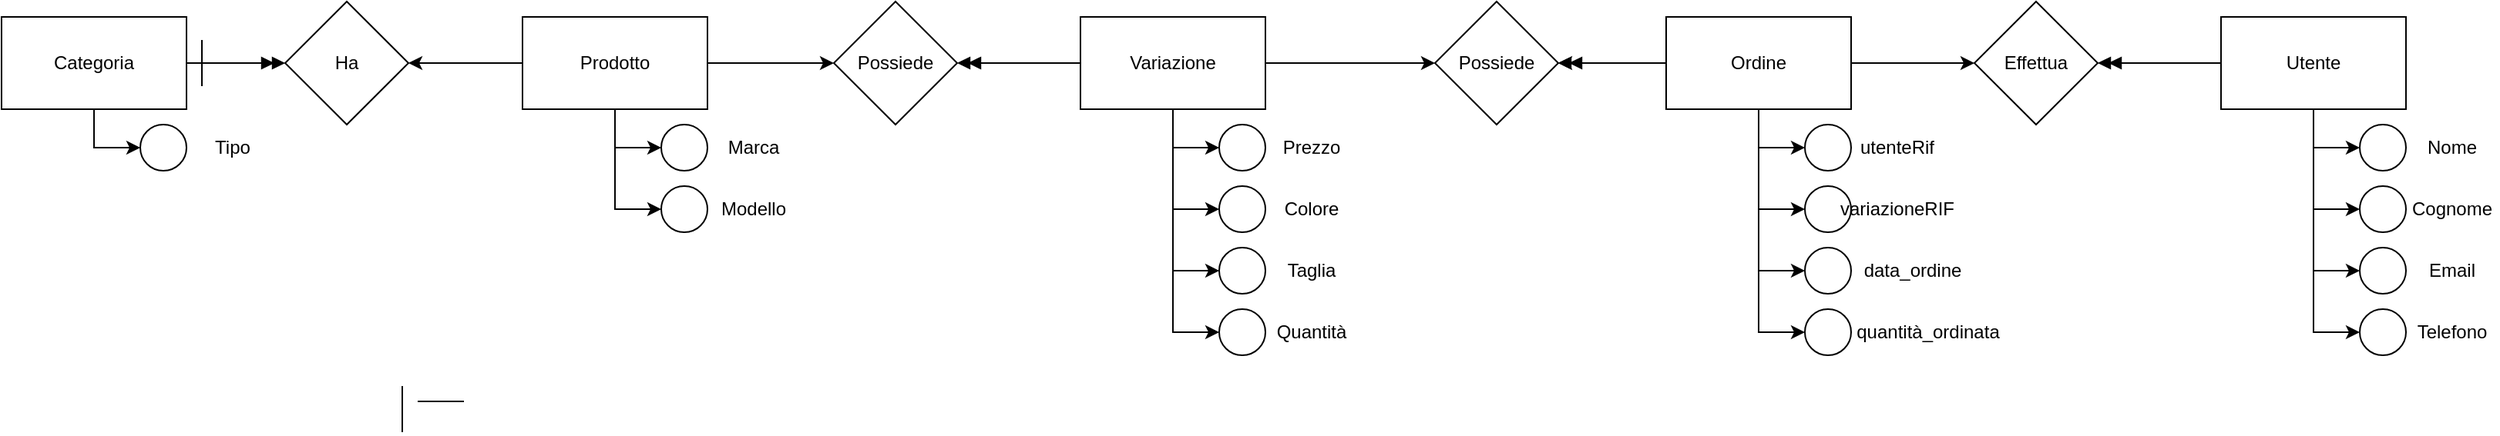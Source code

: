 <mxfile version="23.1.5" type="device">
  <diagram name="Pagina-1" id="hBBgbmG2n7hILI5nThJH">
    <mxGraphModel dx="1036" dy="614" grid="1" gridSize="10" guides="1" tooltips="1" connect="1" arrows="1" fold="1" page="1" pageScale="1" pageWidth="827" pageHeight="1169" math="0" shadow="0">
      <root>
        <mxCell id="0" />
        <mxCell id="1" parent="0" />
        <mxCell id="NWMyBPyeA5pHxs2S6g5t-6" style="edgeStyle=orthogonalEdgeStyle;rounded=0;orthogonalLoop=1;jettySize=auto;html=1;exitX=0.5;exitY=1;exitDx=0;exitDy=0;entryX=0;entryY=0.5;entryDx=0;entryDy=0;" parent="1" source="NWMyBPyeA5pHxs2S6g5t-1" target="NWMyBPyeA5pHxs2S6g5t-3" edge="1">
          <mxGeometry relative="1" as="geometry" />
        </mxCell>
        <mxCell id="NWMyBPyeA5pHxs2S6g5t-63" style="edgeStyle=orthogonalEdgeStyle;rounded=0;orthogonalLoop=1;jettySize=auto;html=1;exitX=0;exitY=0.5;exitDx=0;exitDy=0;entryX=1;entryY=0.5;entryDx=0;entryDy=0;" parent="1" source="NWMyBPyeA5pHxs2S6g5t-1" target="NWMyBPyeA5pHxs2S6g5t-61" edge="1">
          <mxGeometry relative="1" as="geometry" />
        </mxCell>
        <mxCell id="NWMyBPyeA5pHxs2S6g5t-88" style="edgeStyle=orthogonalEdgeStyle;rounded=0;orthogonalLoop=1;jettySize=auto;html=1;exitX=1;exitY=0.5;exitDx=0;exitDy=0;entryX=0;entryY=0.5;entryDx=0;entryDy=0;" parent="1" source="NWMyBPyeA5pHxs2S6g5t-1" target="NWMyBPyeA5pHxs2S6g5t-87" edge="1">
          <mxGeometry relative="1" as="geometry" />
        </mxCell>
        <mxCell id="NWMyBPyeA5pHxs2S6g5t-1" value="Prodotto" style="rounded=0;whiteSpace=wrap;html=1;" parent="1" vertex="1">
          <mxGeometry x="388" y="130" width="120" height="60" as="geometry" />
        </mxCell>
        <mxCell id="NWMyBPyeA5pHxs2S6g5t-2" value="" style="ellipse;whiteSpace=wrap;html=1;aspect=fixed;" parent="1" vertex="1">
          <mxGeometry x="478" y="200" width="30" height="30" as="geometry" />
        </mxCell>
        <mxCell id="NWMyBPyeA5pHxs2S6g5t-3" value="" style="ellipse;whiteSpace=wrap;html=1;aspect=fixed;" parent="1" vertex="1">
          <mxGeometry x="478" y="240" width="30" height="30" as="geometry" />
        </mxCell>
        <mxCell id="NWMyBPyeA5pHxs2S6g5t-9" value="" style="endArrow=classic;html=1;rounded=0;exitX=0.5;exitY=1;exitDx=0;exitDy=0;entryX=0;entryY=0.5;entryDx=0;entryDy=0;" parent="1" source="NWMyBPyeA5pHxs2S6g5t-1" target="NWMyBPyeA5pHxs2S6g5t-2" edge="1">
          <mxGeometry width="50" height="50" relative="1" as="geometry">
            <mxPoint x="424" y="340" as="sourcePoint" />
            <mxPoint x="474" y="290" as="targetPoint" />
            <Array as="points">
              <mxPoint x="448" y="215" />
            </Array>
          </mxGeometry>
        </mxCell>
        <mxCell id="NWMyBPyeA5pHxs2S6g5t-12" value="Marca" style="text;html=1;align=center;verticalAlign=middle;whiteSpace=wrap;rounded=0;" parent="1" vertex="1">
          <mxGeometry x="508" y="200" width="60" height="30" as="geometry" />
        </mxCell>
        <mxCell id="NWMyBPyeA5pHxs2S6g5t-13" value="Modello" style="text;html=1;align=center;verticalAlign=middle;whiteSpace=wrap;rounded=0;" parent="1" vertex="1">
          <mxGeometry x="508" y="240" width="60" height="30" as="geometry" />
        </mxCell>
        <mxCell id="NWMyBPyeA5pHxs2S6g5t-16" style="edgeStyle=orthogonalEdgeStyle;rounded=0;orthogonalLoop=1;jettySize=auto;html=1;exitX=0.5;exitY=1;exitDx=0;exitDy=0;entryX=0;entryY=0.5;entryDx=0;entryDy=0;" parent="1" source="NWMyBPyeA5pHxs2S6g5t-19" target="NWMyBPyeA5pHxs2S6g5t-21" edge="1">
          <mxGeometry relative="1" as="geometry" />
        </mxCell>
        <mxCell id="NWMyBPyeA5pHxs2S6g5t-17" style="edgeStyle=orthogonalEdgeStyle;rounded=0;orthogonalLoop=1;jettySize=auto;html=1;exitX=0.5;exitY=1;exitDx=0;exitDy=0;entryX=0;entryY=0.5;entryDx=0;entryDy=0;" parent="1" source="NWMyBPyeA5pHxs2S6g5t-19" target="NWMyBPyeA5pHxs2S6g5t-22" edge="1">
          <mxGeometry relative="1" as="geometry" />
        </mxCell>
        <mxCell id="NWMyBPyeA5pHxs2S6g5t-18" style="edgeStyle=orthogonalEdgeStyle;rounded=0;orthogonalLoop=1;jettySize=auto;html=1;entryX=0;entryY=0.5;entryDx=0;entryDy=0;" parent="1" source="NWMyBPyeA5pHxs2S6g5t-19" target="NWMyBPyeA5pHxs2S6g5t-23" edge="1">
          <mxGeometry relative="1" as="geometry" />
        </mxCell>
        <mxCell id="NWMyBPyeA5pHxs2S6g5t-69" style="edgeStyle=orthogonalEdgeStyle;rounded=0;orthogonalLoop=1;jettySize=auto;html=1;exitX=0;exitY=0.5;exitDx=0;exitDy=0;entryX=1;entryY=0.5;entryDx=0;entryDy=0;" parent="1" source="NWMyBPyeA5pHxs2S6g5t-19" target="NWMyBPyeA5pHxs2S6g5t-67" edge="1">
          <mxGeometry relative="1" as="geometry" />
        </mxCell>
        <mxCell id="NWMyBPyeA5pHxs2S6g5t-70" value="" style="edgeStyle=orthogonalEdgeStyle;rounded=0;orthogonalLoop=1;jettySize=auto;html=1;endArrow=doubleBlock;endFill=1;" parent="1" source="NWMyBPyeA5pHxs2S6g5t-19" target="NWMyBPyeA5pHxs2S6g5t-67" edge="1">
          <mxGeometry relative="1" as="geometry" />
        </mxCell>
        <mxCell id="NWMyBPyeA5pHxs2S6g5t-72" style="edgeStyle=orthogonalEdgeStyle;rounded=0;orthogonalLoop=1;jettySize=auto;html=1;exitX=1;exitY=0.5;exitDx=0;exitDy=0;entryX=0;entryY=0.5;entryDx=0;entryDy=0;" parent="1" source="NWMyBPyeA5pHxs2S6g5t-19" target="NWMyBPyeA5pHxs2S6g5t-71" edge="1">
          <mxGeometry relative="1" as="geometry" />
        </mxCell>
        <mxCell id="NWMyBPyeA5pHxs2S6g5t-19" value="Ordine" style="rounded=0;whiteSpace=wrap;html=1;" parent="1" vertex="1">
          <mxGeometry x="1130" y="130" width="120" height="60" as="geometry" />
        </mxCell>
        <mxCell id="NWMyBPyeA5pHxs2S6g5t-20" value="" style="ellipse;whiteSpace=wrap;html=1;aspect=fixed;" parent="1" vertex="1">
          <mxGeometry x="1220" y="200" width="30" height="30" as="geometry" />
        </mxCell>
        <mxCell id="NWMyBPyeA5pHxs2S6g5t-21" value="" style="ellipse;whiteSpace=wrap;html=1;aspect=fixed;" parent="1" vertex="1">
          <mxGeometry x="1220" y="240" width="30" height="30" as="geometry" />
        </mxCell>
        <mxCell id="NWMyBPyeA5pHxs2S6g5t-22" value="" style="ellipse;whiteSpace=wrap;html=1;aspect=fixed;" parent="1" vertex="1">
          <mxGeometry x="1220" y="280" width="30" height="30" as="geometry" />
        </mxCell>
        <mxCell id="NWMyBPyeA5pHxs2S6g5t-23" value="" style="ellipse;whiteSpace=wrap;html=1;aspect=fixed;" parent="1" vertex="1">
          <mxGeometry x="1220" y="320" width="30" height="30" as="geometry" />
        </mxCell>
        <mxCell id="NWMyBPyeA5pHxs2S6g5t-24" value="" style="endArrow=classic;html=1;rounded=0;exitX=0.5;exitY=1;exitDx=0;exitDy=0;entryX=0;entryY=0.5;entryDx=0;entryDy=0;" parent="1" source="NWMyBPyeA5pHxs2S6g5t-19" target="NWMyBPyeA5pHxs2S6g5t-20" edge="1">
          <mxGeometry width="50" height="50" relative="1" as="geometry">
            <mxPoint x="1166" y="340" as="sourcePoint" />
            <mxPoint x="1216" y="290" as="targetPoint" />
            <Array as="points">
              <mxPoint x="1190" y="215" />
            </Array>
          </mxGeometry>
        </mxCell>
        <mxCell id="NWMyBPyeA5pHxs2S6g5t-25" value="utenteRif" style="text;html=1;align=center;verticalAlign=middle;whiteSpace=wrap;rounded=0;" parent="1" vertex="1">
          <mxGeometry x="1250" y="200" width="60" height="30" as="geometry" />
        </mxCell>
        <mxCell id="NWMyBPyeA5pHxs2S6g5t-26" value="variazioneRIF" style="text;html=1;align=center;verticalAlign=middle;whiteSpace=wrap;rounded=0;" parent="1" vertex="1">
          <mxGeometry x="1250" y="240" width="60" height="30" as="geometry" />
        </mxCell>
        <mxCell id="NWMyBPyeA5pHxs2S6g5t-27" value="data_ordine" style="text;html=1;align=center;verticalAlign=middle;whiteSpace=wrap;rounded=0;" parent="1" vertex="1">
          <mxGeometry x="1260" y="280" width="60" height="30" as="geometry" />
        </mxCell>
        <mxCell id="NWMyBPyeA5pHxs2S6g5t-28" value="quantità_ordinata" style="text;html=1;align=center;verticalAlign=middle;whiteSpace=wrap;rounded=0;" parent="1" vertex="1">
          <mxGeometry x="1270" y="320" width="60" height="30" as="geometry" />
        </mxCell>
        <mxCell id="NWMyBPyeA5pHxs2S6g5t-29" style="edgeStyle=orthogonalEdgeStyle;rounded=0;orthogonalLoop=1;jettySize=auto;html=1;exitX=0.5;exitY=1;exitDx=0;exitDy=0;entryX=0;entryY=0.5;entryDx=0;entryDy=0;" parent="1" source="NWMyBPyeA5pHxs2S6g5t-32" target="NWMyBPyeA5pHxs2S6g5t-34" edge="1">
          <mxGeometry relative="1" as="geometry" />
        </mxCell>
        <mxCell id="NWMyBPyeA5pHxs2S6g5t-30" style="edgeStyle=orthogonalEdgeStyle;rounded=0;orthogonalLoop=1;jettySize=auto;html=1;exitX=0.5;exitY=1;exitDx=0;exitDy=0;entryX=0;entryY=0.5;entryDx=0;entryDy=0;" parent="1" source="NWMyBPyeA5pHxs2S6g5t-32" target="NWMyBPyeA5pHxs2S6g5t-35" edge="1">
          <mxGeometry relative="1" as="geometry" />
        </mxCell>
        <mxCell id="NWMyBPyeA5pHxs2S6g5t-31" style="edgeStyle=orthogonalEdgeStyle;rounded=0;orthogonalLoop=1;jettySize=auto;html=1;entryX=0;entryY=0.5;entryDx=0;entryDy=0;" parent="1" source="NWMyBPyeA5pHxs2S6g5t-32" target="NWMyBPyeA5pHxs2S6g5t-36" edge="1">
          <mxGeometry relative="1" as="geometry" />
        </mxCell>
        <mxCell id="NWMyBPyeA5pHxs2S6g5t-73" style="edgeStyle=orthogonalEdgeStyle;rounded=0;orthogonalLoop=1;jettySize=auto;html=1;exitX=0;exitY=0.5;exitDx=0;exitDy=0;entryX=1;entryY=0.5;entryDx=0;entryDy=0;endArrow=doubleBlock;endFill=1;" parent="1" source="NWMyBPyeA5pHxs2S6g5t-32" target="NWMyBPyeA5pHxs2S6g5t-71" edge="1">
          <mxGeometry relative="1" as="geometry" />
        </mxCell>
        <mxCell id="NWMyBPyeA5pHxs2S6g5t-32" value="Utente" style="rounded=0;whiteSpace=wrap;html=1;" parent="1" vertex="1">
          <mxGeometry x="1490" y="130" width="120" height="60" as="geometry" />
        </mxCell>
        <mxCell id="NWMyBPyeA5pHxs2S6g5t-33" value="" style="ellipse;whiteSpace=wrap;html=1;aspect=fixed;" parent="1" vertex="1">
          <mxGeometry x="1580" y="200" width="30" height="30" as="geometry" />
        </mxCell>
        <mxCell id="NWMyBPyeA5pHxs2S6g5t-34" value="" style="ellipse;whiteSpace=wrap;html=1;aspect=fixed;" parent="1" vertex="1">
          <mxGeometry x="1580" y="240" width="30" height="30" as="geometry" />
        </mxCell>
        <mxCell id="NWMyBPyeA5pHxs2S6g5t-35" value="" style="ellipse;whiteSpace=wrap;html=1;aspect=fixed;" parent="1" vertex="1">
          <mxGeometry x="1580" y="280" width="30" height="30" as="geometry" />
        </mxCell>
        <mxCell id="NWMyBPyeA5pHxs2S6g5t-36" value="" style="ellipse;whiteSpace=wrap;html=1;aspect=fixed;" parent="1" vertex="1">
          <mxGeometry x="1580" y="320" width="30" height="30" as="geometry" />
        </mxCell>
        <mxCell id="NWMyBPyeA5pHxs2S6g5t-37" value="" style="endArrow=classic;html=1;rounded=0;exitX=0.5;exitY=1;exitDx=0;exitDy=0;entryX=0;entryY=0.5;entryDx=0;entryDy=0;" parent="1" source="NWMyBPyeA5pHxs2S6g5t-32" target="NWMyBPyeA5pHxs2S6g5t-33" edge="1">
          <mxGeometry width="50" height="50" relative="1" as="geometry">
            <mxPoint x="1526" y="340" as="sourcePoint" />
            <mxPoint x="1576" y="290" as="targetPoint" />
            <Array as="points">
              <mxPoint x="1550" y="215" />
            </Array>
          </mxGeometry>
        </mxCell>
        <mxCell id="NWMyBPyeA5pHxs2S6g5t-38" value="Nome" style="text;html=1;align=center;verticalAlign=middle;whiteSpace=wrap;rounded=0;" parent="1" vertex="1">
          <mxGeometry x="1610" y="200" width="60" height="30" as="geometry" />
        </mxCell>
        <mxCell id="NWMyBPyeA5pHxs2S6g5t-39" value="Cognome" style="text;html=1;align=center;verticalAlign=middle;whiteSpace=wrap;rounded=0;" parent="1" vertex="1">
          <mxGeometry x="1610" y="240" width="60" height="30" as="geometry" />
        </mxCell>
        <mxCell id="NWMyBPyeA5pHxs2S6g5t-40" value="Email" style="text;html=1;align=center;verticalAlign=middle;whiteSpace=wrap;rounded=0;" parent="1" vertex="1">
          <mxGeometry x="1610" y="280" width="60" height="30" as="geometry" />
        </mxCell>
        <mxCell id="NWMyBPyeA5pHxs2S6g5t-41" value="Telefono" style="text;html=1;align=center;verticalAlign=middle;whiteSpace=wrap;rounded=0;" parent="1" vertex="1">
          <mxGeometry x="1610" y="320" width="60" height="30" as="geometry" />
        </mxCell>
        <mxCell id="NWMyBPyeA5pHxs2S6g5t-62" style="edgeStyle=orthogonalEdgeStyle;rounded=0;orthogonalLoop=1;jettySize=auto;html=1;exitX=1;exitY=0.5;exitDx=0;exitDy=0;entryX=0;entryY=0.5;entryDx=0;entryDy=0;endArrow=doubleBlock;endFill=1;" parent="1" source="NWMyBPyeA5pHxs2S6g5t-49" target="NWMyBPyeA5pHxs2S6g5t-61" edge="1">
          <mxGeometry relative="1" as="geometry" />
        </mxCell>
        <mxCell id="NWMyBPyeA5pHxs2S6g5t-49" value="Categoria" style="rounded=0;whiteSpace=wrap;html=1;" parent="1" vertex="1">
          <mxGeometry x="50" y="130" width="120" height="60" as="geometry" />
        </mxCell>
        <mxCell id="NWMyBPyeA5pHxs2S6g5t-50" value="" style="ellipse;whiteSpace=wrap;html=1;aspect=fixed;" parent="1" vertex="1">
          <mxGeometry x="140" y="200" width="30" height="30" as="geometry" />
        </mxCell>
        <mxCell id="NWMyBPyeA5pHxs2S6g5t-54" value="" style="endArrow=classic;html=1;rounded=0;exitX=0.5;exitY=1;exitDx=0;exitDy=0;entryX=0;entryY=0.5;entryDx=0;entryDy=0;" parent="1" source="NWMyBPyeA5pHxs2S6g5t-49" target="NWMyBPyeA5pHxs2S6g5t-50" edge="1">
          <mxGeometry width="50" height="50" relative="1" as="geometry">
            <mxPoint x="86" y="340" as="sourcePoint" />
            <mxPoint x="136" y="290" as="targetPoint" />
            <Array as="points">
              <mxPoint x="110" y="215" />
            </Array>
          </mxGeometry>
        </mxCell>
        <mxCell id="NWMyBPyeA5pHxs2S6g5t-55" value="Tipo" style="text;html=1;align=center;verticalAlign=middle;whiteSpace=wrap;rounded=0;" parent="1" vertex="1">
          <mxGeometry x="170" y="200" width="60" height="30" as="geometry" />
        </mxCell>
        <mxCell id="NWMyBPyeA5pHxs2S6g5t-61" value="Ha" style="rhombus;whiteSpace=wrap;html=1;" parent="1" vertex="1">
          <mxGeometry x="234" y="120" width="80" height="80" as="geometry" />
        </mxCell>
        <mxCell id="NWMyBPyeA5pHxs2S6g5t-64" value="" style="endArrow=none;html=1;rounded=0;" parent="1" edge="1">
          <mxGeometry width="50" height="50" relative="1" as="geometry">
            <mxPoint x="310" y="400" as="sourcePoint" />
            <mxPoint x="310" y="370" as="targetPoint" />
          </mxGeometry>
        </mxCell>
        <mxCell id="NWMyBPyeA5pHxs2S6g5t-65" value="" style="endArrow=none;html=1;rounded=0;" parent="1" edge="1">
          <mxGeometry width="50" height="50" relative="1" as="geometry">
            <mxPoint x="350" y="380" as="sourcePoint" />
            <mxPoint x="320" y="380" as="targetPoint" />
          </mxGeometry>
        </mxCell>
        <mxCell id="NWMyBPyeA5pHxs2S6g5t-66" value="" style="endArrow=none;html=1;rounded=0;" parent="1" edge="1">
          <mxGeometry width="50" height="50" relative="1" as="geometry">
            <mxPoint x="180" y="175" as="sourcePoint" />
            <mxPoint x="180" y="145" as="targetPoint" />
          </mxGeometry>
        </mxCell>
        <mxCell id="NWMyBPyeA5pHxs2S6g5t-67" value="Possiede" style="rhombus;whiteSpace=wrap;html=1;" parent="1" vertex="1">
          <mxGeometry x="980" y="120" width="80" height="80" as="geometry" />
        </mxCell>
        <mxCell id="NWMyBPyeA5pHxs2S6g5t-71" value="Effettua" style="rhombus;whiteSpace=wrap;html=1;" parent="1" vertex="1">
          <mxGeometry x="1330" y="120" width="80" height="80" as="geometry" />
        </mxCell>
        <mxCell id="NWMyBPyeA5pHxs2S6g5t-74" style="edgeStyle=orthogonalEdgeStyle;rounded=0;orthogonalLoop=1;jettySize=auto;html=1;exitX=0.5;exitY=1;exitDx=0;exitDy=0;entryX=0;entryY=0.5;entryDx=0;entryDy=0;" parent="1" source="NWMyBPyeA5pHxs2S6g5t-77" target="NWMyBPyeA5pHxs2S6g5t-79" edge="1">
          <mxGeometry relative="1" as="geometry" />
        </mxCell>
        <mxCell id="NWMyBPyeA5pHxs2S6g5t-75" style="edgeStyle=orthogonalEdgeStyle;rounded=0;orthogonalLoop=1;jettySize=auto;html=1;exitX=0.5;exitY=1;exitDx=0;exitDy=0;entryX=0;entryY=0.5;entryDx=0;entryDy=0;" parent="1" source="NWMyBPyeA5pHxs2S6g5t-77" target="NWMyBPyeA5pHxs2S6g5t-80" edge="1">
          <mxGeometry relative="1" as="geometry" />
        </mxCell>
        <mxCell id="NWMyBPyeA5pHxs2S6g5t-76" style="edgeStyle=orthogonalEdgeStyle;rounded=0;orthogonalLoop=1;jettySize=auto;html=1;entryX=0;entryY=0.5;entryDx=0;entryDy=0;" parent="1" source="NWMyBPyeA5pHxs2S6g5t-77" target="NWMyBPyeA5pHxs2S6g5t-81" edge="1">
          <mxGeometry relative="1" as="geometry" />
        </mxCell>
        <mxCell id="NWMyBPyeA5pHxs2S6g5t-89" style="edgeStyle=orthogonalEdgeStyle;rounded=0;orthogonalLoop=1;jettySize=auto;html=1;exitX=0;exitY=0.5;exitDx=0;exitDy=0;entryX=1;entryY=0.5;entryDx=0;entryDy=0;endArrow=doubleBlock;endFill=1;" parent="1" source="NWMyBPyeA5pHxs2S6g5t-77" target="NWMyBPyeA5pHxs2S6g5t-87" edge="1">
          <mxGeometry relative="1" as="geometry" />
        </mxCell>
        <mxCell id="NWMyBPyeA5pHxs2S6g5t-90" style="edgeStyle=orthogonalEdgeStyle;rounded=0;orthogonalLoop=1;jettySize=auto;html=1;exitX=1;exitY=0.5;exitDx=0;exitDy=0;entryX=0;entryY=0.5;entryDx=0;entryDy=0;" parent="1" source="NWMyBPyeA5pHxs2S6g5t-77" target="NWMyBPyeA5pHxs2S6g5t-67" edge="1">
          <mxGeometry relative="1" as="geometry" />
        </mxCell>
        <mxCell id="NWMyBPyeA5pHxs2S6g5t-77" value="Variazione" style="rounded=0;whiteSpace=wrap;html=1;" parent="1" vertex="1">
          <mxGeometry x="750" y="130" width="120" height="60" as="geometry" />
        </mxCell>
        <mxCell id="NWMyBPyeA5pHxs2S6g5t-78" value="" style="ellipse;whiteSpace=wrap;html=1;aspect=fixed;" parent="1" vertex="1">
          <mxGeometry x="840" y="200" width="30" height="30" as="geometry" />
        </mxCell>
        <mxCell id="NWMyBPyeA5pHxs2S6g5t-79" value="" style="ellipse;whiteSpace=wrap;html=1;aspect=fixed;" parent="1" vertex="1">
          <mxGeometry x="840" y="240" width="30" height="30" as="geometry" />
        </mxCell>
        <mxCell id="NWMyBPyeA5pHxs2S6g5t-80" value="" style="ellipse;whiteSpace=wrap;html=1;aspect=fixed;" parent="1" vertex="1">
          <mxGeometry x="840" y="280" width="30" height="30" as="geometry" />
        </mxCell>
        <mxCell id="NWMyBPyeA5pHxs2S6g5t-81" value="" style="ellipse;whiteSpace=wrap;html=1;aspect=fixed;" parent="1" vertex="1">
          <mxGeometry x="840" y="320" width="30" height="30" as="geometry" />
        </mxCell>
        <mxCell id="NWMyBPyeA5pHxs2S6g5t-82" value="" style="endArrow=classic;html=1;rounded=0;exitX=0.5;exitY=1;exitDx=0;exitDy=0;entryX=0;entryY=0.5;entryDx=0;entryDy=0;" parent="1" source="NWMyBPyeA5pHxs2S6g5t-77" target="NWMyBPyeA5pHxs2S6g5t-78" edge="1">
          <mxGeometry width="50" height="50" relative="1" as="geometry">
            <mxPoint x="786" y="340" as="sourcePoint" />
            <mxPoint x="836" y="290" as="targetPoint" />
            <Array as="points">
              <mxPoint x="810" y="215" />
            </Array>
          </mxGeometry>
        </mxCell>
        <mxCell id="NWMyBPyeA5pHxs2S6g5t-83" value="Prezzo" style="text;html=1;align=center;verticalAlign=middle;whiteSpace=wrap;rounded=0;" parent="1" vertex="1">
          <mxGeometry x="870" y="200" width="60" height="30" as="geometry" />
        </mxCell>
        <mxCell id="NWMyBPyeA5pHxs2S6g5t-84" value="Colore" style="text;html=1;align=center;verticalAlign=middle;whiteSpace=wrap;rounded=0;" parent="1" vertex="1">
          <mxGeometry x="870" y="240" width="60" height="30" as="geometry" />
        </mxCell>
        <mxCell id="NWMyBPyeA5pHxs2S6g5t-85" value="Taglia" style="text;html=1;align=center;verticalAlign=middle;whiteSpace=wrap;rounded=0;" parent="1" vertex="1">
          <mxGeometry x="870" y="280" width="60" height="30" as="geometry" />
        </mxCell>
        <mxCell id="NWMyBPyeA5pHxs2S6g5t-86" value="Quantità" style="text;html=1;align=center;verticalAlign=middle;whiteSpace=wrap;rounded=0;" parent="1" vertex="1">
          <mxGeometry x="870" y="320" width="60" height="30" as="geometry" />
        </mxCell>
        <mxCell id="NWMyBPyeA5pHxs2S6g5t-87" value="Possiede" style="rhombus;whiteSpace=wrap;html=1;" parent="1" vertex="1">
          <mxGeometry x="590" y="120" width="80" height="80" as="geometry" />
        </mxCell>
      </root>
    </mxGraphModel>
  </diagram>
</mxfile>
